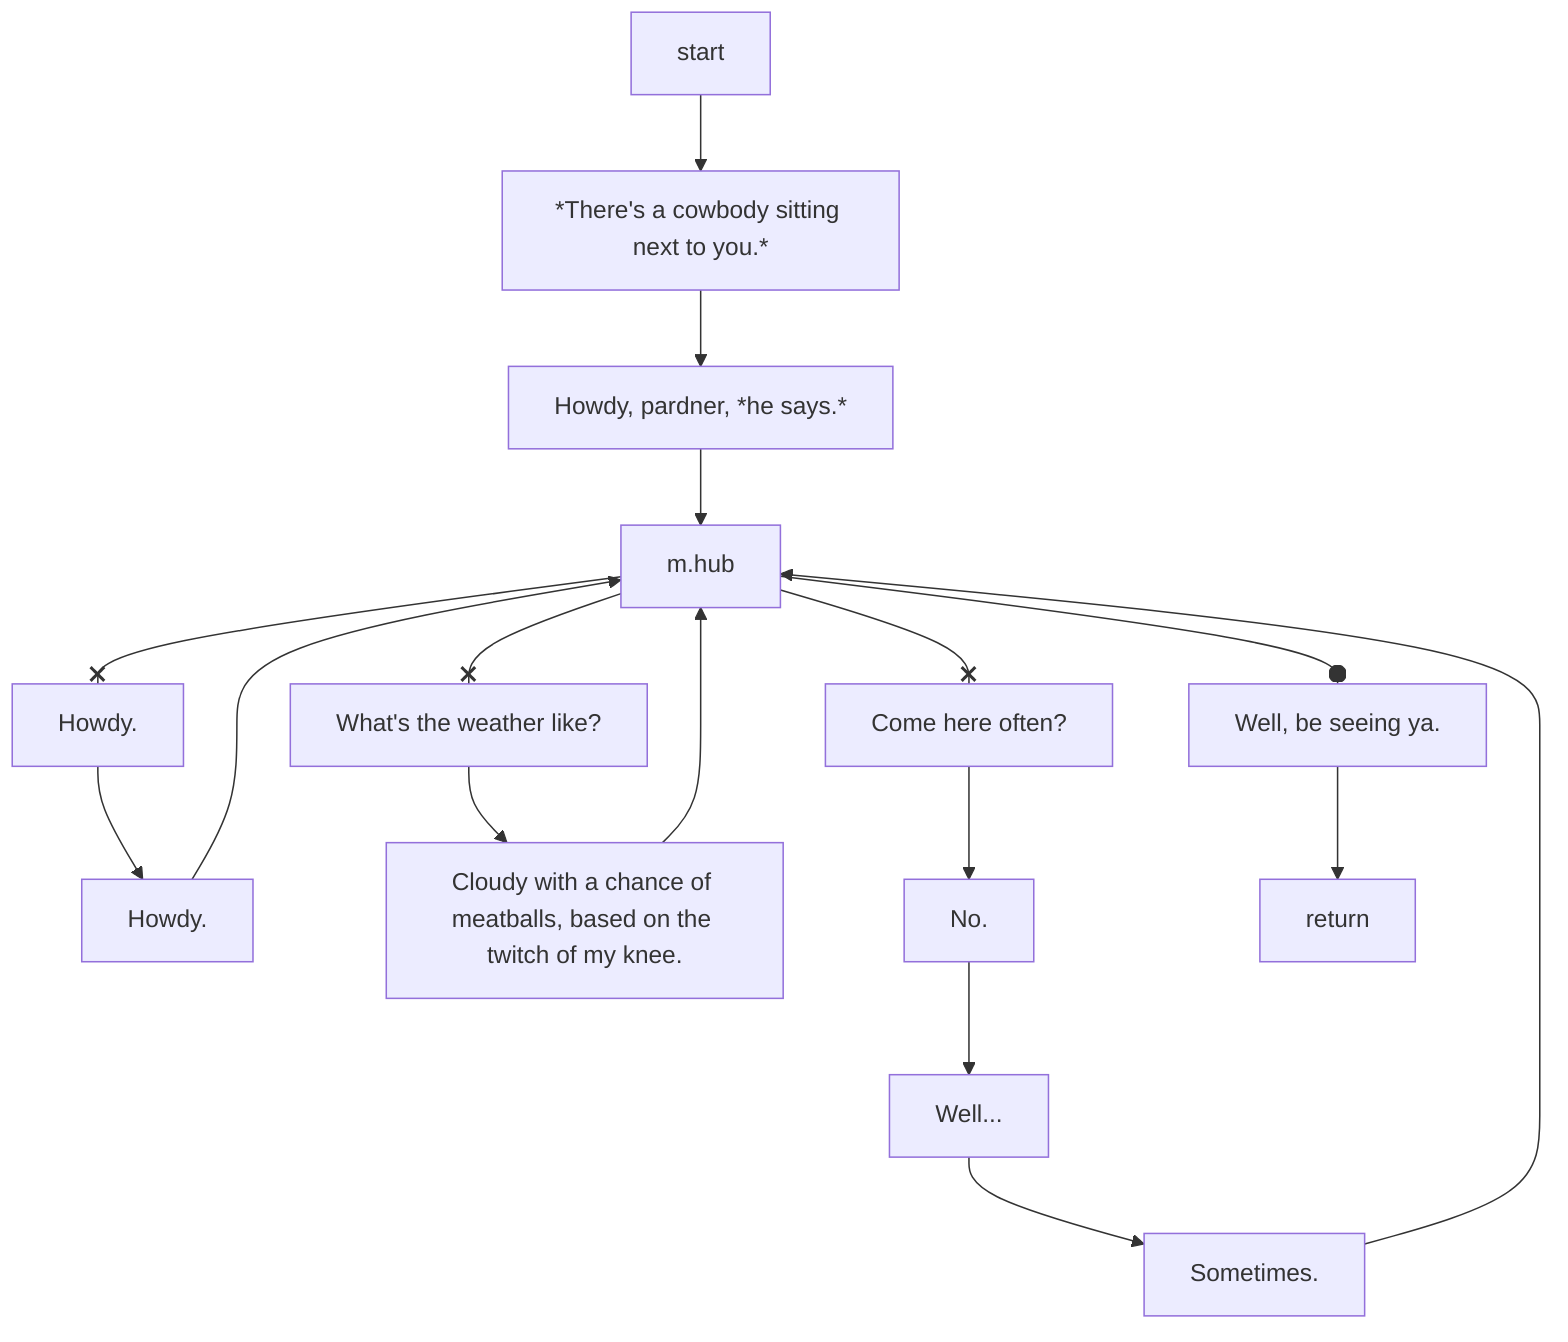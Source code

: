 flowchart TD

%% this is an example exploring how a hub might work?

start --> i[*There's a cowbody sitting next to you.*] --> ii[Howdy, pardner, *he says.*] --> m.hub

%% you say this one, but it doesn't change 
m.hub --x c1[Howdy.] --> c1-i[Howdy.] --> m.hub
m.hub --x c2[What's the weather like?] --> c2-i[Cloudy with a chance of meatballs, based on the twitch of my knee.] --> m.hub
m.hub --x c3[Come here often?] --> c3-i[No.] --> c3-ii[Well...] --> c3-iii[Sometimes.] --> m.hub
m.hub --o c4[Well, be seeing ya.]

c4 --> return